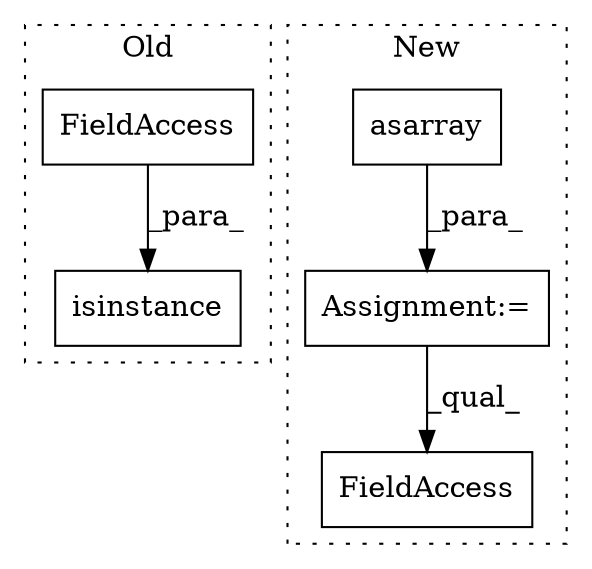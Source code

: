 digraph G {
subgraph cluster0 {
1 [label="isinstance" a="32" s="18347,18388" l="11,1" shape="box"];
3 [label="FieldAccess" a="22" s="18375" l="13" shape="box"];
label = "Old";
style="dotted";
}
subgraph cluster1 {
2 [label="asarray" a="32" s="18116,18133" l="8,1" shape="box"];
4 [label="FieldAccess" a="22" s="18144" l="10" shape="box"];
5 [label="Assignment:=" a="7" s="18109" l="1" shape="box"];
label = "New";
style="dotted";
}
2 -> 5 [label="_para_"];
3 -> 1 [label="_para_"];
5 -> 4 [label="_qual_"];
}